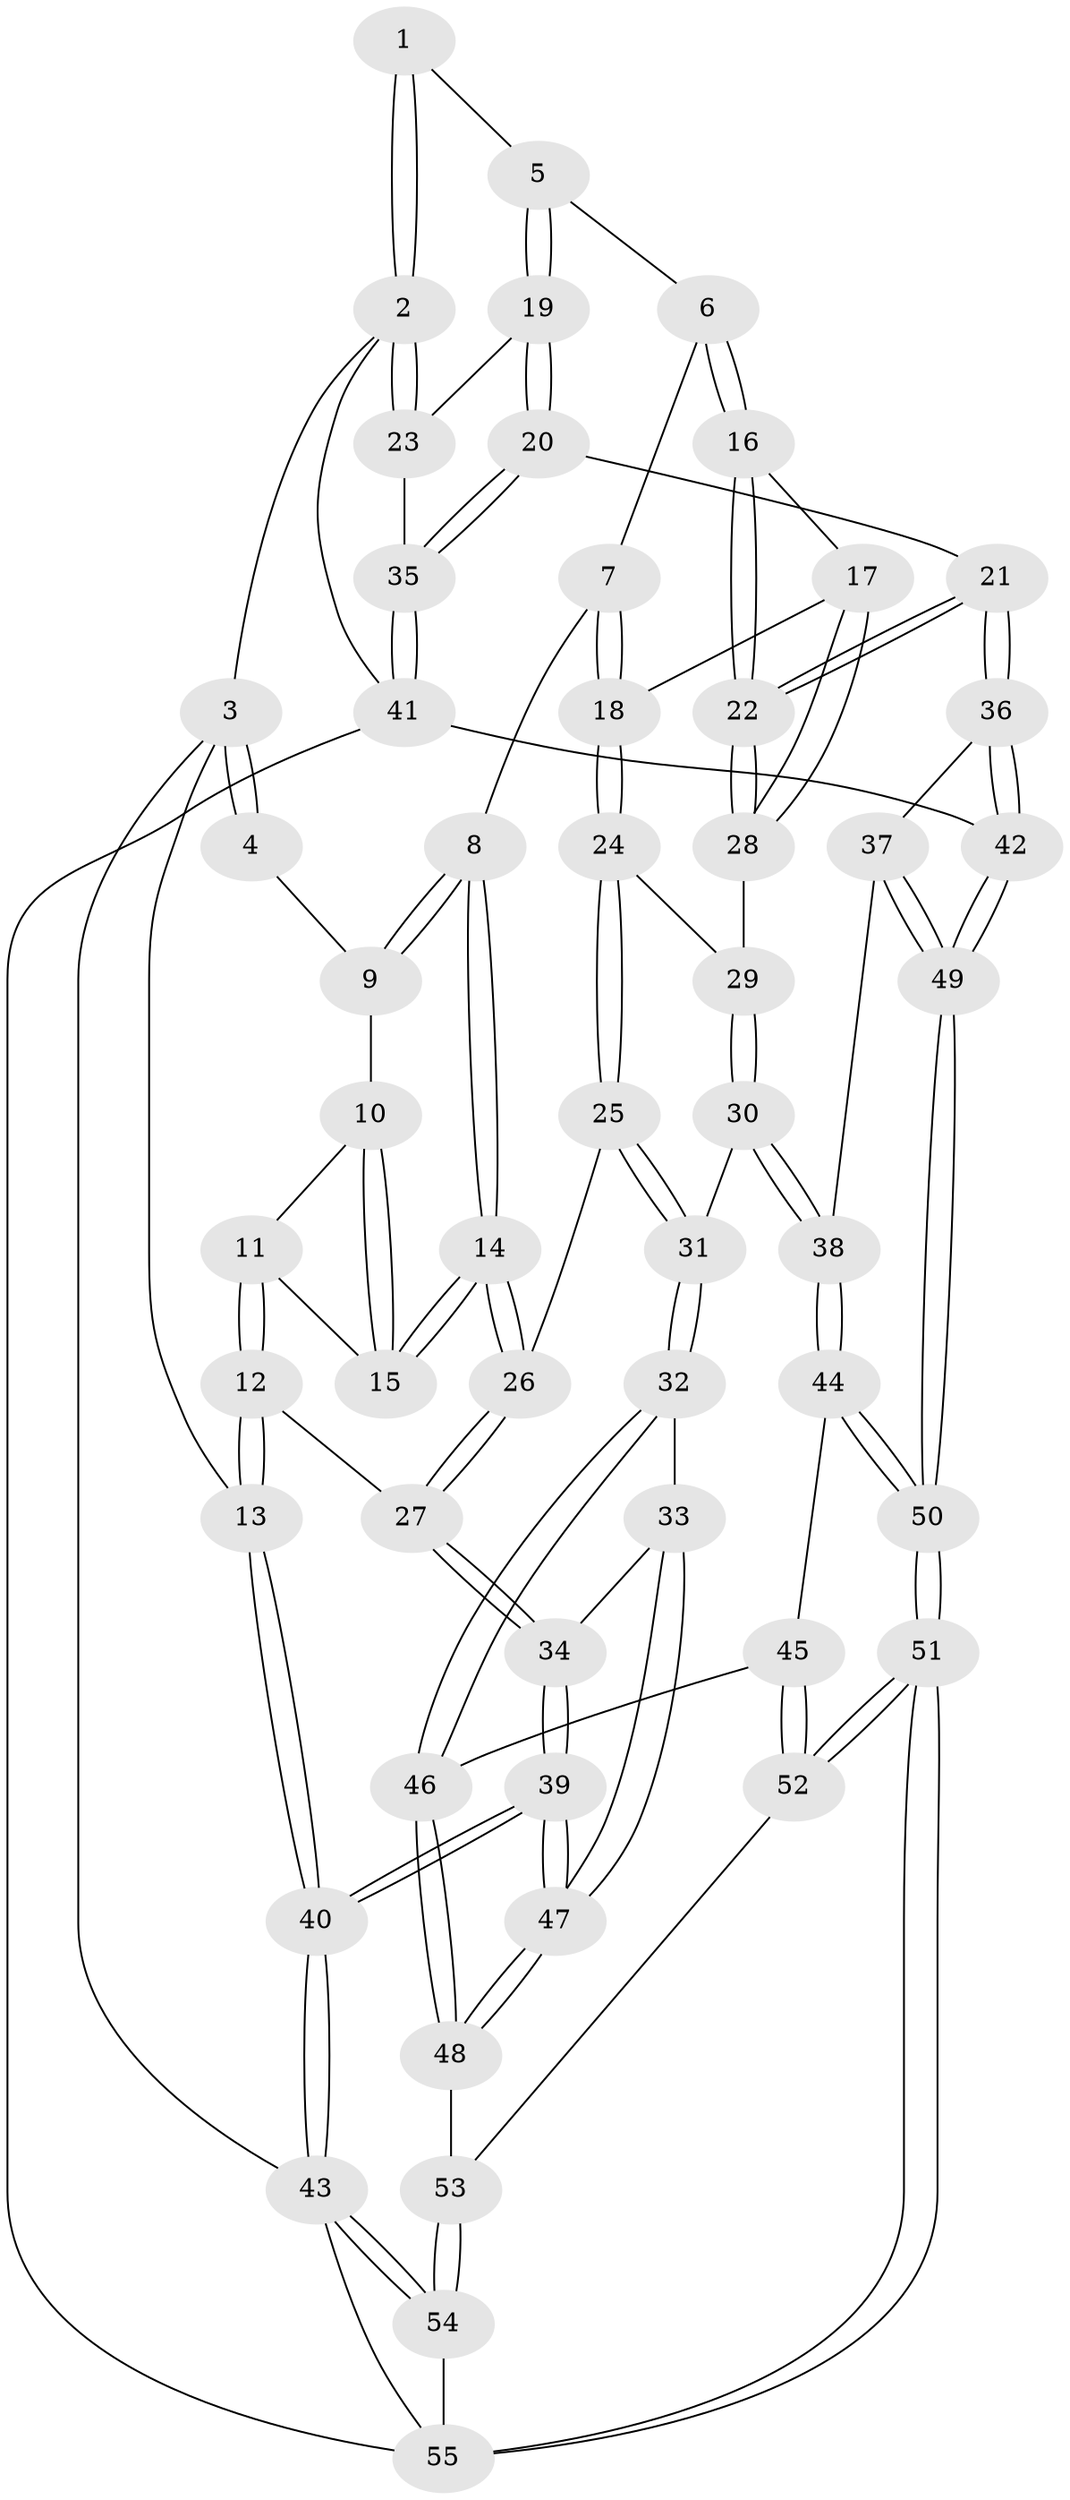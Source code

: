 // Generated by graph-tools (version 1.1) at 2025/03/03/09/25 03:03:14]
// undirected, 55 vertices, 134 edges
graph export_dot {
graph [start="1"]
  node [color=gray90,style=filled];
  1 [pos="+0.7032680093002132+0"];
  2 [pos="+1+0"];
  3 [pos="+0+0"];
  4 [pos="+0.22480055882658162+0"];
  5 [pos="+0.6870425267215245+0.02823118071930079"];
  6 [pos="+0.598354521613825+0.09547864561354956"];
  7 [pos="+0.5637641578481957+0.1139154455863985"];
  8 [pos="+0.37805595970709754+0.14452408480725165"];
  9 [pos="+0.2561482221864977+0"];
  10 [pos="+0.1890555830827916+0.09494409663404083"];
  11 [pos="+0.13301741004100273+0.17485821955374706"];
  12 [pos="+0+0.2951203297507582"];
  13 [pos="+0+0.28427197611017396"];
  14 [pos="+0.3405800446971786+0.2827949578980472"];
  15 [pos="+0.2724876645299564+0.23546095709720627"];
  16 [pos="+0.5927439028159057+0.25048555517903237"];
  17 [pos="+0.5344543003322437+0.31201589303277744"];
  18 [pos="+0.5046724601531309+0.303815004318234"];
  19 [pos="+0.8024457224553856+0.2112809697207932"];
  20 [pos="+0.7506741630187674+0.4001655404424625"];
  21 [pos="+0.744277510447967+0.40228579983364593"];
  22 [pos="+0.708487853896357+0.394525746485472"];
  23 [pos="+1+0.18563492213410082"];
  24 [pos="+0.42770061190959824+0.32917546645132056"];
  25 [pos="+0.3671957204788385+0.33269284097033247"];
  26 [pos="+0.3417200829826454+0.3145194641100155"];
  27 [pos="+0.16260363671128616+0.39597986868756113"];
  28 [pos="+0.671180140711969+0.39035445820460035"];
  29 [pos="+0.5484021501410922+0.43248117910739986"];
  30 [pos="+0.46341849095775384+0.539608741518637"];
  31 [pos="+0.4171311191418439+0.5182495806405336"];
  32 [pos="+0.2834250665393824+0.5941212751204998"];
  33 [pos="+0.21482715320537518+0.5600978531185675"];
  34 [pos="+0.16716797512510606+0.42065837124605676"];
  35 [pos="+1+0.652242471195006"];
  36 [pos="+0.6230823631193794+0.5788209985813915"];
  37 [pos="+0.5907526557583299+0.6000611714787422"];
  38 [pos="+0.5297311362333935+0.6145437353890718"];
  39 [pos="+0+0.8314640164510981"];
  40 [pos="+0+0.8458150950373874"];
  41 [pos="+1+0.6763676345605996"];
  42 [pos="+0.9036947729155382+0.748897500049929"];
  43 [pos="+0+1"];
  44 [pos="+0.5296041729088145+0.614919853974777"];
  45 [pos="+0.3996530852621996+0.7395983350744942"];
  46 [pos="+0.3146472366884966+0.7278865725720577"];
  47 [pos="+0+0.8198689547575885"];
  48 [pos="+0.21017978777711493+0.8398953185756599"];
  49 [pos="+0.7664047027319338+0.844502130413818"];
  50 [pos="+0.634410695159398+0.9851508972902387"];
  51 [pos="+0.6201884089465017+1"];
  52 [pos="+0.5308711506762867+0.9361421746147836"];
  53 [pos="+0.2242758186584784+0.8565153985082267"];
  54 [pos="+0.3377199481015606+1"];
  55 [pos="+0.6119577393069674+1"];
  1 -- 2;
  1 -- 2;
  1 -- 5;
  2 -- 3;
  2 -- 23;
  2 -- 23;
  2 -- 41;
  3 -- 4;
  3 -- 4;
  3 -- 13;
  3 -- 43;
  4 -- 9;
  5 -- 6;
  5 -- 19;
  5 -- 19;
  6 -- 7;
  6 -- 16;
  6 -- 16;
  7 -- 8;
  7 -- 18;
  7 -- 18;
  8 -- 9;
  8 -- 9;
  8 -- 14;
  8 -- 14;
  9 -- 10;
  10 -- 11;
  10 -- 15;
  10 -- 15;
  11 -- 12;
  11 -- 12;
  11 -- 15;
  12 -- 13;
  12 -- 13;
  12 -- 27;
  13 -- 40;
  13 -- 40;
  14 -- 15;
  14 -- 15;
  14 -- 26;
  14 -- 26;
  16 -- 17;
  16 -- 22;
  16 -- 22;
  17 -- 18;
  17 -- 28;
  17 -- 28;
  18 -- 24;
  18 -- 24;
  19 -- 20;
  19 -- 20;
  19 -- 23;
  20 -- 21;
  20 -- 35;
  20 -- 35;
  21 -- 22;
  21 -- 22;
  21 -- 36;
  21 -- 36;
  22 -- 28;
  22 -- 28;
  23 -- 35;
  24 -- 25;
  24 -- 25;
  24 -- 29;
  25 -- 26;
  25 -- 31;
  25 -- 31;
  26 -- 27;
  26 -- 27;
  27 -- 34;
  27 -- 34;
  28 -- 29;
  29 -- 30;
  29 -- 30;
  30 -- 31;
  30 -- 38;
  30 -- 38;
  31 -- 32;
  31 -- 32;
  32 -- 33;
  32 -- 46;
  32 -- 46;
  33 -- 34;
  33 -- 47;
  33 -- 47;
  34 -- 39;
  34 -- 39;
  35 -- 41;
  35 -- 41;
  36 -- 37;
  36 -- 42;
  36 -- 42;
  37 -- 38;
  37 -- 49;
  37 -- 49;
  38 -- 44;
  38 -- 44;
  39 -- 40;
  39 -- 40;
  39 -- 47;
  39 -- 47;
  40 -- 43;
  40 -- 43;
  41 -- 42;
  41 -- 55;
  42 -- 49;
  42 -- 49;
  43 -- 54;
  43 -- 54;
  43 -- 55;
  44 -- 45;
  44 -- 50;
  44 -- 50;
  45 -- 46;
  45 -- 52;
  45 -- 52;
  46 -- 48;
  46 -- 48;
  47 -- 48;
  47 -- 48;
  48 -- 53;
  49 -- 50;
  49 -- 50;
  50 -- 51;
  50 -- 51;
  51 -- 52;
  51 -- 52;
  51 -- 55;
  51 -- 55;
  52 -- 53;
  53 -- 54;
  53 -- 54;
  54 -- 55;
}
